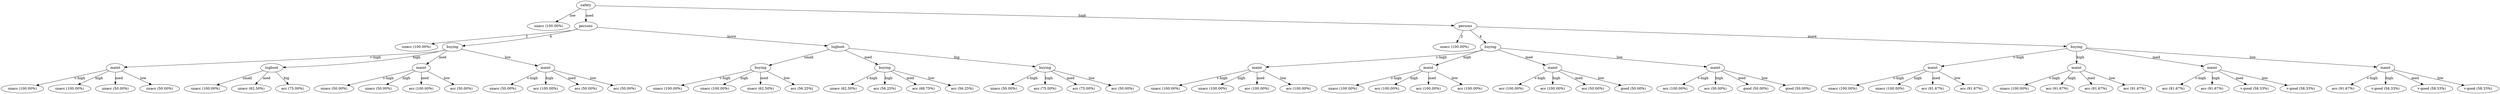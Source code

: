 digraph G {
"bg==" [ shape=oval label="safety"]
"bg==" -> "bi0w" [ label="low" ]
"bi0w" [ shape=oval label="unacc (100.00%)"]
"bg==" -> "bi0x" [ label="med" ]
"bi0x" [ shape=oval label="persons"]
"bi0x" -> "bi0xLTA=" [ label="2" ]
"bi0xLTA=" [ shape=oval label="unacc (100.00%)"]
"bi0x" -> "bi0xLTE=" [ label="4" ]
"bi0xLTE=" [ shape=oval label="buying"]
"bi0xLTE=" -> "bi0xLTEtMA==" [ label="v-high" ]
"bi0xLTEtMA==" [ shape=oval label="maint"]
"bi0xLTEtMA==" -> "bi0xLTEtMC0w" [ label="v-high" ]
"bi0xLTEtMC0w" [ shape=oval label="unacc (100.00%)"]
"bi0xLTEtMA==" -> "bi0xLTEtMC0x" [ label="high" ]
"bi0xLTEtMC0x" [ shape=oval label="unacc (100.00%)"]
"bi0xLTEtMA==" -> "bi0xLTEtMC0y" [ label="med" ]
"bi0xLTEtMC0y" [ shape=oval label="unacc (50.00%)"]
"bi0xLTEtMA==" -> "bi0xLTEtMC0z" [ label="low" ]
"bi0xLTEtMC0z" [ shape=oval label="unacc (50.00%)"]
"bi0xLTE=" -> "bi0xLTEtMQ==" [ label="high" ]
"bi0xLTEtMQ==" [ shape=oval label="lugboot"]
"bi0xLTEtMQ==" -> "bi0xLTEtMS0w" [ label="small" ]
"bi0xLTEtMS0w" [ shape=oval label="unacc (100.00%)"]
"bi0xLTEtMQ==" -> "bi0xLTEtMS0x" [ label="med" ]
"bi0xLTEtMS0x" [ shape=oval label="unacc (62.50%)"]
"bi0xLTEtMQ==" -> "bi0xLTEtMS0y" [ label="big" ]
"bi0xLTEtMS0y" [ shape=oval label="acc (75.00%)"]
"bi0xLTE=" -> "bi0xLTEtMg==" [ label="med" ]
"bi0xLTEtMg==" [ shape=oval label="maint"]
"bi0xLTEtMg==" -> "bi0xLTEtMi0w" [ label="v-high" ]
"bi0xLTEtMi0w" [ shape=oval label="unacc (50.00%)"]
"bi0xLTEtMg==" -> "bi0xLTEtMi0x" [ label="high" ]
"bi0xLTEtMi0x" [ shape=oval label="unacc (50.00%)"]
"bi0xLTEtMg==" -> "bi0xLTEtMi0y" [ label="med" ]
"bi0xLTEtMi0y" [ shape=oval label="acc (100.00%)"]
"bi0xLTEtMg==" -> "bi0xLTEtMi0z" [ label="low" ]
"bi0xLTEtMi0z" [ shape=oval label="acc (50.00%)"]
"bi0xLTE=" -> "bi0xLTEtMw==" [ label="low" ]
"bi0xLTEtMw==" [ shape=oval label="maint"]
"bi0xLTEtMw==" -> "bi0xLTEtMy0w" [ label="v-high" ]
"bi0xLTEtMy0w" [ shape=oval label="unacc (50.00%)"]
"bi0xLTEtMw==" -> "bi0xLTEtMy0x" [ label="high" ]
"bi0xLTEtMy0x" [ shape=oval label="acc (100.00%)"]
"bi0xLTEtMw==" -> "bi0xLTEtMy0y" [ label="med" ]
"bi0xLTEtMy0y" [ shape=oval label="acc (50.00%)"]
"bi0xLTEtMw==" -> "bi0xLTEtMy0z" [ label="low" ]
"bi0xLTEtMy0z" [ shape=oval label="acc (50.00%)"]
"bi0x" -> "bi0xLTI=" [ label="more" ]
"bi0xLTI=" [ shape=oval label="lugboot"]
"bi0xLTI=" -> "bi0xLTItMA==" [ label="small" ]
"bi0xLTItMA==" [ shape=oval label="buying"]
"bi0xLTItMA==" -> "bi0xLTItMC0w" [ label="v-high" ]
"bi0xLTItMC0w" [ shape=oval label="unacc (100.00%)"]
"bi0xLTItMA==" -> "bi0xLTItMC0x" [ label="high" ]
"bi0xLTItMC0x" [ shape=oval label="unacc (100.00%)"]
"bi0xLTItMA==" -> "bi0xLTItMC0y" [ label="med" ]
"bi0xLTItMC0y" [ shape=oval label="unacc (62.50%)"]
"bi0xLTItMA==" -> "bi0xLTItMC0z" [ label="low" ]
"bi0xLTItMC0z" [ shape=oval label="acc (56.25%)"]
"bi0xLTI=" -> "bi0xLTItMQ==" [ label="med" ]
"bi0xLTItMQ==" [ shape=oval label="buying"]
"bi0xLTItMQ==" -> "bi0xLTItMS0w" [ label="v-high" ]
"bi0xLTItMS0w" [ shape=oval label="unacc (62.50%)"]
"bi0xLTItMQ==" -> "bi0xLTItMS0x" [ label="high" ]
"bi0xLTItMS0x" [ shape=oval label="acc (56.25%)"]
"bi0xLTItMQ==" -> "bi0xLTItMS0y" [ label="med" ]
"bi0xLTItMS0y" [ shape=oval label="acc (68.75%)"]
"bi0xLTItMQ==" -> "bi0xLTItMS0z" [ label="low" ]
"bi0xLTItMS0z" [ shape=oval label="acc (56.25%)"]
"bi0xLTI=" -> "bi0xLTItMg==" [ label="big" ]
"bi0xLTItMg==" [ shape=oval label="buying"]
"bi0xLTItMg==" -> "bi0xLTItMi0w" [ label="v-high" ]
"bi0xLTItMi0w" [ shape=oval label="unacc (50.00%)"]
"bi0xLTItMg==" -> "bi0xLTItMi0x" [ label="high" ]
"bi0xLTItMi0x" [ shape=oval label="acc (75.00%)"]
"bi0xLTItMg==" -> "bi0xLTItMi0y" [ label="med" ]
"bi0xLTItMi0y" [ shape=oval label="acc (75.00%)"]
"bi0xLTItMg==" -> "bi0xLTItMi0z" [ label="low" ]
"bi0xLTItMi0z" [ shape=oval label="acc (50.00%)"]
"bg==" -> "bi0y" [ label="high" ]
"bi0y" [ shape=oval label="persons"]
"bi0y" -> "bi0yLTA=" [ label="2" ]
"bi0yLTA=" [ shape=oval label="unacc (100.00%)"]
"bi0y" -> "bi0yLTE=" [ label="4" ]
"bi0yLTE=" [ shape=oval label="buying"]
"bi0yLTE=" -> "bi0yLTEtMA==" [ label="v-high" ]
"bi0yLTEtMA==" [ shape=oval label="maint"]
"bi0yLTEtMA==" -> "bi0yLTEtMC0w" [ label="v-high" ]
"bi0yLTEtMC0w" [ shape=oval label="unacc (100.00%)"]
"bi0yLTEtMA==" -> "bi0yLTEtMC0x" [ label="high" ]
"bi0yLTEtMC0x" [ shape=oval label="unacc (100.00%)"]
"bi0yLTEtMA==" -> "bi0yLTEtMC0y" [ label="med" ]
"bi0yLTEtMC0y" [ shape=oval label="acc (100.00%)"]
"bi0yLTEtMA==" -> "bi0yLTEtMC0z" [ label="low" ]
"bi0yLTEtMC0z" [ shape=oval label="acc (100.00%)"]
"bi0yLTE=" -> "bi0yLTEtMQ==" [ label="high" ]
"bi0yLTEtMQ==" [ shape=oval label="maint"]
"bi0yLTEtMQ==" -> "bi0yLTEtMS0w" [ label="v-high" ]
"bi0yLTEtMS0w" [ shape=oval label="unacc (100.00%)"]
"bi0yLTEtMQ==" -> "bi0yLTEtMS0x" [ label="high" ]
"bi0yLTEtMS0x" [ shape=oval label="acc (100.00%)"]
"bi0yLTEtMQ==" -> "bi0yLTEtMS0y" [ label="med" ]
"bi0yLTEtMS0y" [ shape=oval label="acc (100.00%)"]
"bi0yLTEtMQ==" -> "bi0yLTEtMS0z" [ label="low" ]
"bi0yLTEtMS0z" [ shape=oval label="acc (100.00%)"]
"bi0yLTE=" -> "bi0yLTEtMg==" [ label="med" ]
"bi0yLTEtMg==" [ shape=oval label="maint"]
"bi0yLTEtMg==" -> "bi0yLTEtMi0w" [ label="v-high" ]
"bi0yLTEtMi0w" [ shape=oval label="acc (100.00%)"]
"bi0yLTEtMg==" -> "bi0yLTEtMi0x" [ label="high" ]
"bi0yLTEtMi0x" [ shape=oval label="acc (100.00%)"]
"bi0yLTEtMg==" -> "bi0yLTEtMi0y" [ label="med" ]
"bi0yLTEtMi0y" [ shape=oval label="acc (50.00%)"]
"bi0yLTEtMg==" -> "bi0yLTEtMi0z" [ label="low" ]
"bi0yLTEtMi0z" [ shape=oval label="good (50.00%)"]
"bi0yLTE=" -> "bi0yLTEtMw==" [ label="low" ]
"bi0yLTEtMw==" [ shape=oval label="maint"]
"bi0yLTEtMw==" -> "bi0yLTEtMy0w" [ label="v-high" ]
"bi0yLTEtMy0w" [ shape=oval label="acc (100.00%)"]
"bi0yLTEtMw==" -> "bi0yLTEtMy0x" [ label="high" ]
"bi0yLTEtMy0x" [ shape=oval label="acc (50.00%)"]
"bi0yLTEtMw==" -> "bi0yLTEtMy0y" [ label="med" ]
"bi0yLTEtMy0y" [ shape=oval label="good (50.00%)"]
"bi0yLTEtMw==" -> "bi0yLTEtMy0z" [ label="low" ]
"bi0yLTEtMy0z" [ shape=oval label="good (50.00%)"]
"bi0y" -> "bi0yLTI=" [ label="more" ]
"bi0yLTI=" [ shape=oval label="buying"]
"bi0yLTI=" -> "bi0yLTItMA==" [ label="v-high" ]
"bi0yLTItMA==" [ shape=oval label="maint"]
"bi0yLTItMA==" -> "bi0yLTItMC0w" [ label="v-high" ]
"bi0yLTItMC0w" [ shape=oval label="unacc (100.00%)"]
"bi0yLTItMA==" -> "bi0yLTItMC0x" [ label="high" ]
"bi0yLTItMC0x" [ shape=oval label="unacc (100.00%)"]
"bi0yLTItMA==" -> "bi0yLTItMC0y" [ label="med" ]
"bi0yLTItMC0y" [ shape=oval label="acc (91.67%)"]
"bi0yLTItMA==" -> "bi0yLTItMC0z" [ label="low" ]
"bi0yLTItMC0z" [ shape=oval label="acc (91.67%)"]
"bi0yLTI=" -> "bi0yLTItMQ==" [ label="high" ]
"bi0yLTItMQ==" [ shape=oval label="maint"]
"bi0yLTItMQ==" -> "bi0yLTItMS0w" [ label="v-high" ]
"bi0yLTItMS0w" [ shape=oval label="unacc (100.00%)"]
"bi0yLTItMQ==" -> "bi0yLTItMS0x" [ label="high" ]
"bi0yLTItMS0x" [ shape=oval label="acc (91.67%)"]
"bi0yLTItMQ==" -> "bi0yLTItMS0y" [ label="med" ]
"bi0yLTItMS0y" [ shape=oval label="acc (91.67%)"]
"bi0yLTItMQ==" -> "bi0yLTItMS0z" [ label="low" ]
"bi0yLTItMS0z" [ shape=oval label="acc (91.67%)"]
"bi0yLTI=" -> "bi0yLTItMg==" [ label="med" ]
"bi0yLTItMg==" [ shape=oval label="maint"]
"bi0yLTItMg==" -> "bi0yLTItMi0w" [ label="v-high" ]
"bi0yLTItMi0w" [ shape=oval label="acc (91.67%)"]
"bi0yLTItMg==" -> "bi0yLTItMi0x" [ label="high" ]
"bi0yLTItMi0x" [ shape=oval label="acc (91.67%)"]
"bi0yLTItMg==" -> "bi0yLTItMi0y" [ label="med" ]
"bi0yLTItMi0y" [ shape=oval label="v-good (58.33%)"]
"bi0yLTItMg==" -> "bi0yLTItMi0z" [ label="low" ]
"bi0yLTItMi0z" [ shape=oval label="v-good (58.33%)"]
"bi0yLTI=" -> "bi0yLTItMw==" [ label="low" ]
"bi0yLTItMw==" [ shape=oval label="maint"]
"bi0yLTItMw==" -> "bi0yLTItMy0w" [ label="v-high" ]
"bi0yLTItMy0w" [ shape=oval label="acc (91.67%)"]
"bi0yLTItMw==" -> "bi0yLTItMy0x" [ label="high" ]
"bi0yLTItMy0x" [ shape=oval label="v-good (58.33%)"]
"bi0yLTItMw==" -> "bi0yLTItMy0y" [ label="med" ]
"bi0yLTItMy0y" [ shape=oval label="v-good (58.33%)"]
"bi0yLTItMw==" -> "bi0yLTItMy0z" [ label="low" ]
"bi0yLTItMy0z" [ shape=oval label="v-good (58.33%)"]
}
